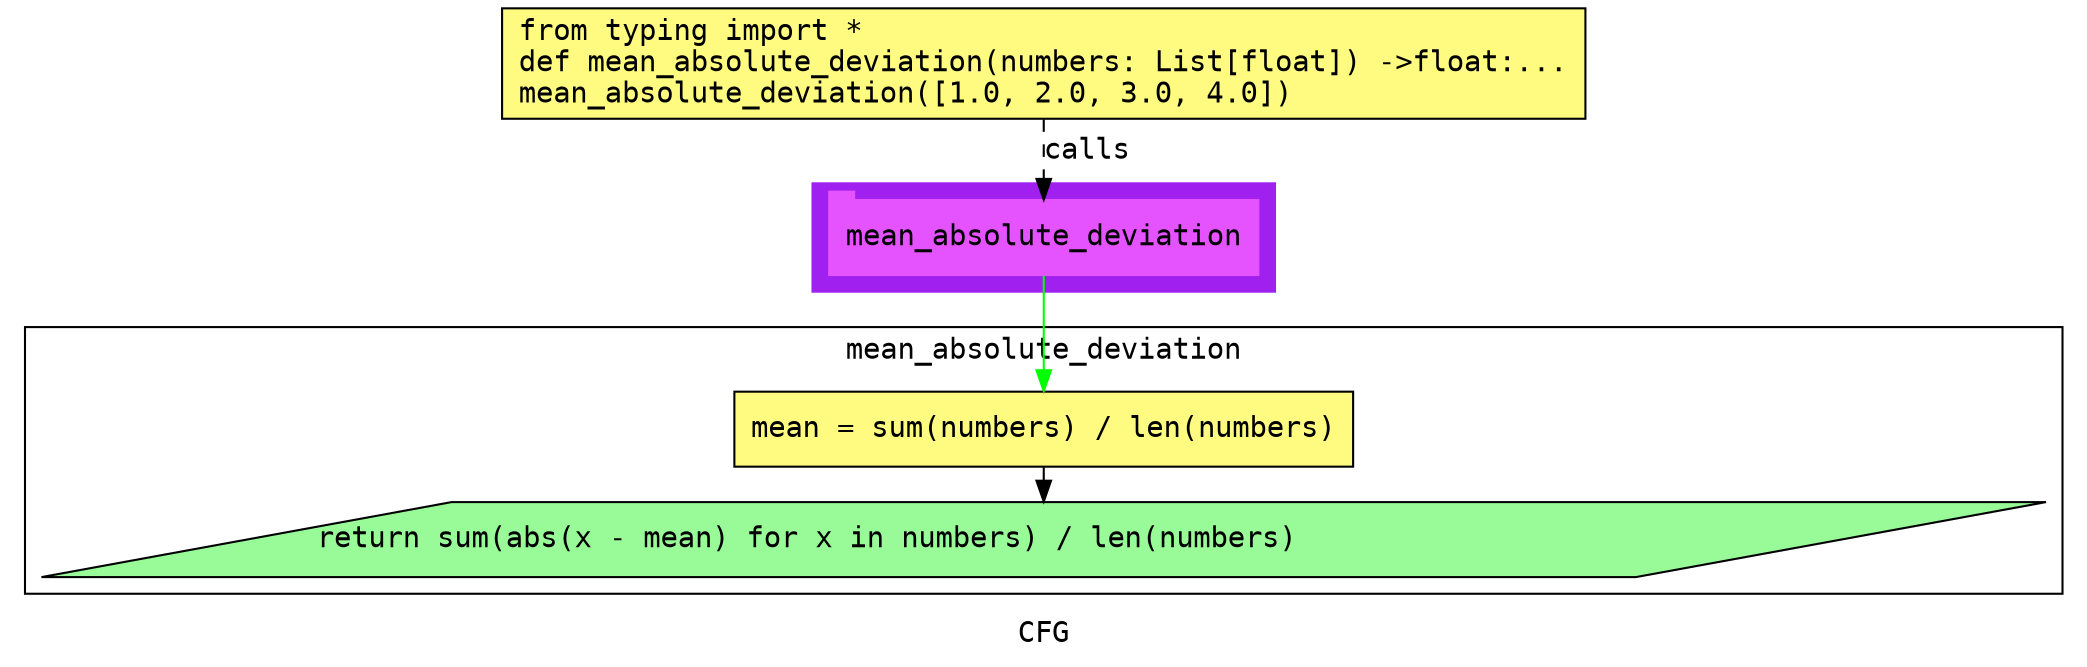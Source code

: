 digraph cluster430CFG {
	graph [bb="0,0,960,312",
		compound=True,
		fontname="DejaVu Sans Mono",
		label=CFG,
		lheight=0.21,
		lp="480,11.5",
		lwidth=0.35,
		pack=False,
		rankdir=TB,
		ranksep=0.02
	];
	node [fontname="DejaVu Sans Mono",
		label="\N"
	];
	edge [fontname="DejaVu Sans Mono"];
	subgraph cluster_1 {
		graph [bb="369,176,591,228",
			color=purple,
			compound=true,
			fontname="DejaVu Sans Mono",
			label="",
			rankdir=TB,
			ranksep=0.02,
			shape=tab,
			style=filled
		];
		node [fontname="DejaVu Sans Mono"];
		edge [fontname="DejaVu Sans Mono"];
		9	[color="#E552FF",
			height=0.5,
			label=mean_absolute_deviation,
			linenum="[8]",
			pos="480,202",
			shape=tab,
			style=filled,
			width=2.8611];
	}
	subgraph cluster2mean_absolute_deviation {
		graph [bb="8,31,952,159",
			compound=True,
			fontname="DejaVu Sans Mono",
			label=mean_absolute_deviation,
			lheight=0.21,
			lp="480,147.5",
			lwidth=2.64,
			pack=False,
			rankdir=TB,
			ranksep=0.02
		];
		node [fontname="DejaVu Sans Mono"];
		edge [fontname="DejaVu Sans Mono"];
		subgraph cluster_3 {
			graph [color=purple,
				compound=true,
				fontname="DejaVu Sans Mono",
				label="",
				rankdir=TB,
				ranksep=0.02,
				shape=tab,
				style=filled
			];
			node [fontname="DejaVu Sans Mono"];
			edge [fontname="DejaVu Sans Mono"];
		}
		3	[fillcolor="#FFFB81",
			height=0.5,
			label="mean = sum(numbers) / len(numbers)\l",
			linenum="[5]",
			pos="480,110",
			shape=rectangle,
			style="filled,solid",
			width=4.125];
		6	[fillcolor="#98fb98",
			height=0.5,
			label="return sum(abs(x - mean) for x in numbers) / len(numbers)\l",
			linenum="[6]",
			pos="480,57",
			shape=parallelogram,
			style="filled,solid",
			width=12.891];
		3 -> 6	[color=black,
			pos="e,480,75.248 480,91.734 480,89.657 480,87.498 480,85.322"];
	}
	1	[fillcolor="#FFFB81",
		height=0.73611,
		label="from typing import *\ldef mean_absolute_deviation(numbers: List[float]) ->float:...\lmean_absolute_deviation([1.0, 2.0, 3.0, 4.0])\l",
		linenum="[1]",
		pos="480,285.5",
		shape=rectangle,
		style="filled,solid",
		width=7.2222];
	1 -> 9	[label=calls,
		lp="501,243.5",
		pos="e,480,220.13 480,258.71 480,249.66 480,239.47 480,230.3",
		style=dashed];
	9 -> 3	[color=green,
		pos="e,480,128.3 480,183.65 480,170.82 480,153.11 480,138.38"];
}
